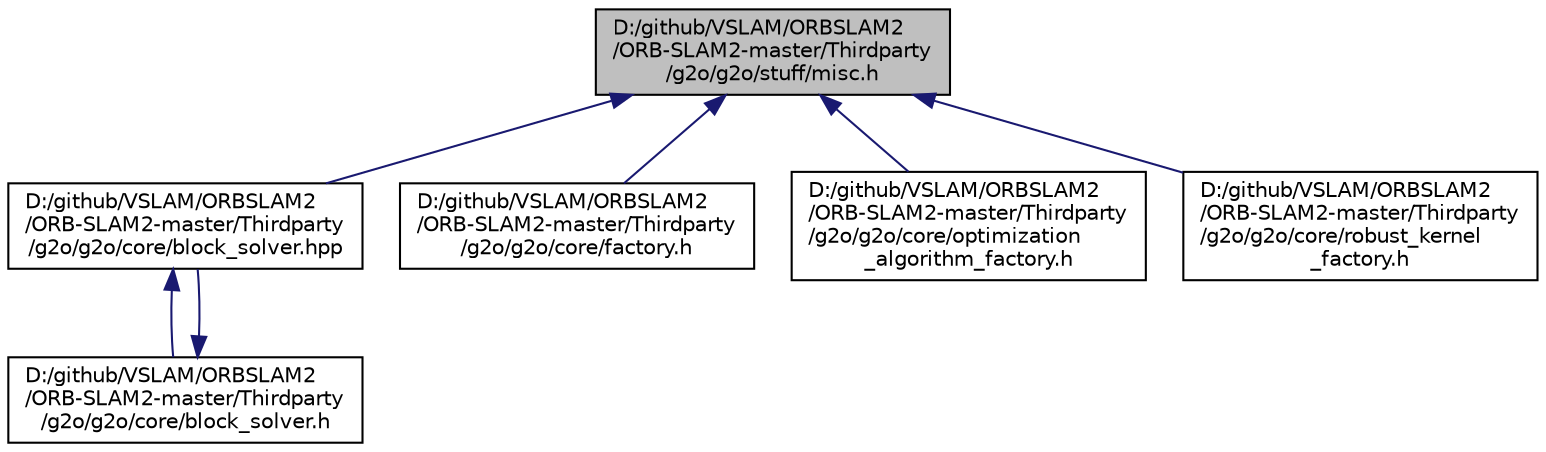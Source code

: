 digraph "D:/github/VSLAM/ORBSLAM2/ORB-SLAM2-master/Thirdparty/g2o/g2o/stuff/misc.h"
{
  edge [fontname="Helvetica",fontsize="10",labelfontname="Helvetica",labelfontsize="10"];
  node [fontname="Helvetica",fontsize="10",shape=record];
  Node4 [label="D:/github/VSLAM/ORBSLAM2\l/ORB-SLAM2-master/Thirdparty\l/g2o/g2o/stuff/misc.h",height=0.2,width=0.4,color="black", fillcolor="grey75", style="filled", fontcolor="black"];
  Node4 -> Node5 [dir="back",color="midnightblue",fontsize="10",style="solid",fontname="Helvetica"];
  Node5 [label="D:/github/VSLAM/ORBSLAM2\l/ORB-SLAM2-master/Thirdparty\l/g2o/g2o/core/block_solver.hpp",height=0.2,width=0.4,color="black", fillcolor="white", style="filled",URL="$block__solver_8hpp_source.html"];
  Node5 -> Node6 [dir="back",color="midnightblue",fontsize="10",style="solid",fontname="Helvetica"];
  Node6 [label="D:/github/VSLAM/ORBSLAM2\l/ORB-SLAM2-master/Thirdparty\l/g2o/g2o/core/block_solver.h",height=0.2,width=0.4,color="black", fillcolor="white", style="filled",URL="$block__solver_8h_source.html"];
  Node6 -> Node5 [dir="back",color="midnightblue",fontsize="10",style="solid",fontname="Helvetica"];
  Node4 -> Node7 [dir="back",color="midnightblue",fontsize="10",style="solid",fontname="Helvetica"];
  Node7 [label="D:/github/VSLAM/ORBSLAM2\l/ORB-SLAM2-master/Thirdparty\l/g2o/g2o/core/factory.h",height=0.2,width=0.4,color="black", fillcolor="white", style="filled",URL="$factory_8h_source.html"];
  Node4 -> Node8 [dir="back",color="midnightblue",fontsize="10",style="solid",fontname="Helvetica"];
  Node8 [label="D:/github/VSLAM/ORBSLAM2\l/ORB-SLAM2-master/Thirdparty\l/g2o/g2o/core/optimization\l_algorithm_factory.h",height=0.2,width=0.4,color="black", fillcolor="white", style="filled",URL="$optimization__algorithm__factory_8h_source.html"];
  Node4 -> Node9 [dir="back",color="midnightblue",fontsize="10",style="solid",fontname="Helvetica"];
  Node9 [label="D:/github/VSLAM/ORBSLAM2\l/ORB-SLAM2-master/Thirdparty\l/g2o/g2o/core/robust_kernel\l_factory.h",height=0.2,width=0.4,color="black", fillcolor="white", style="filled",URL="$robust__kernel__factory_8h_source.html"];
}
